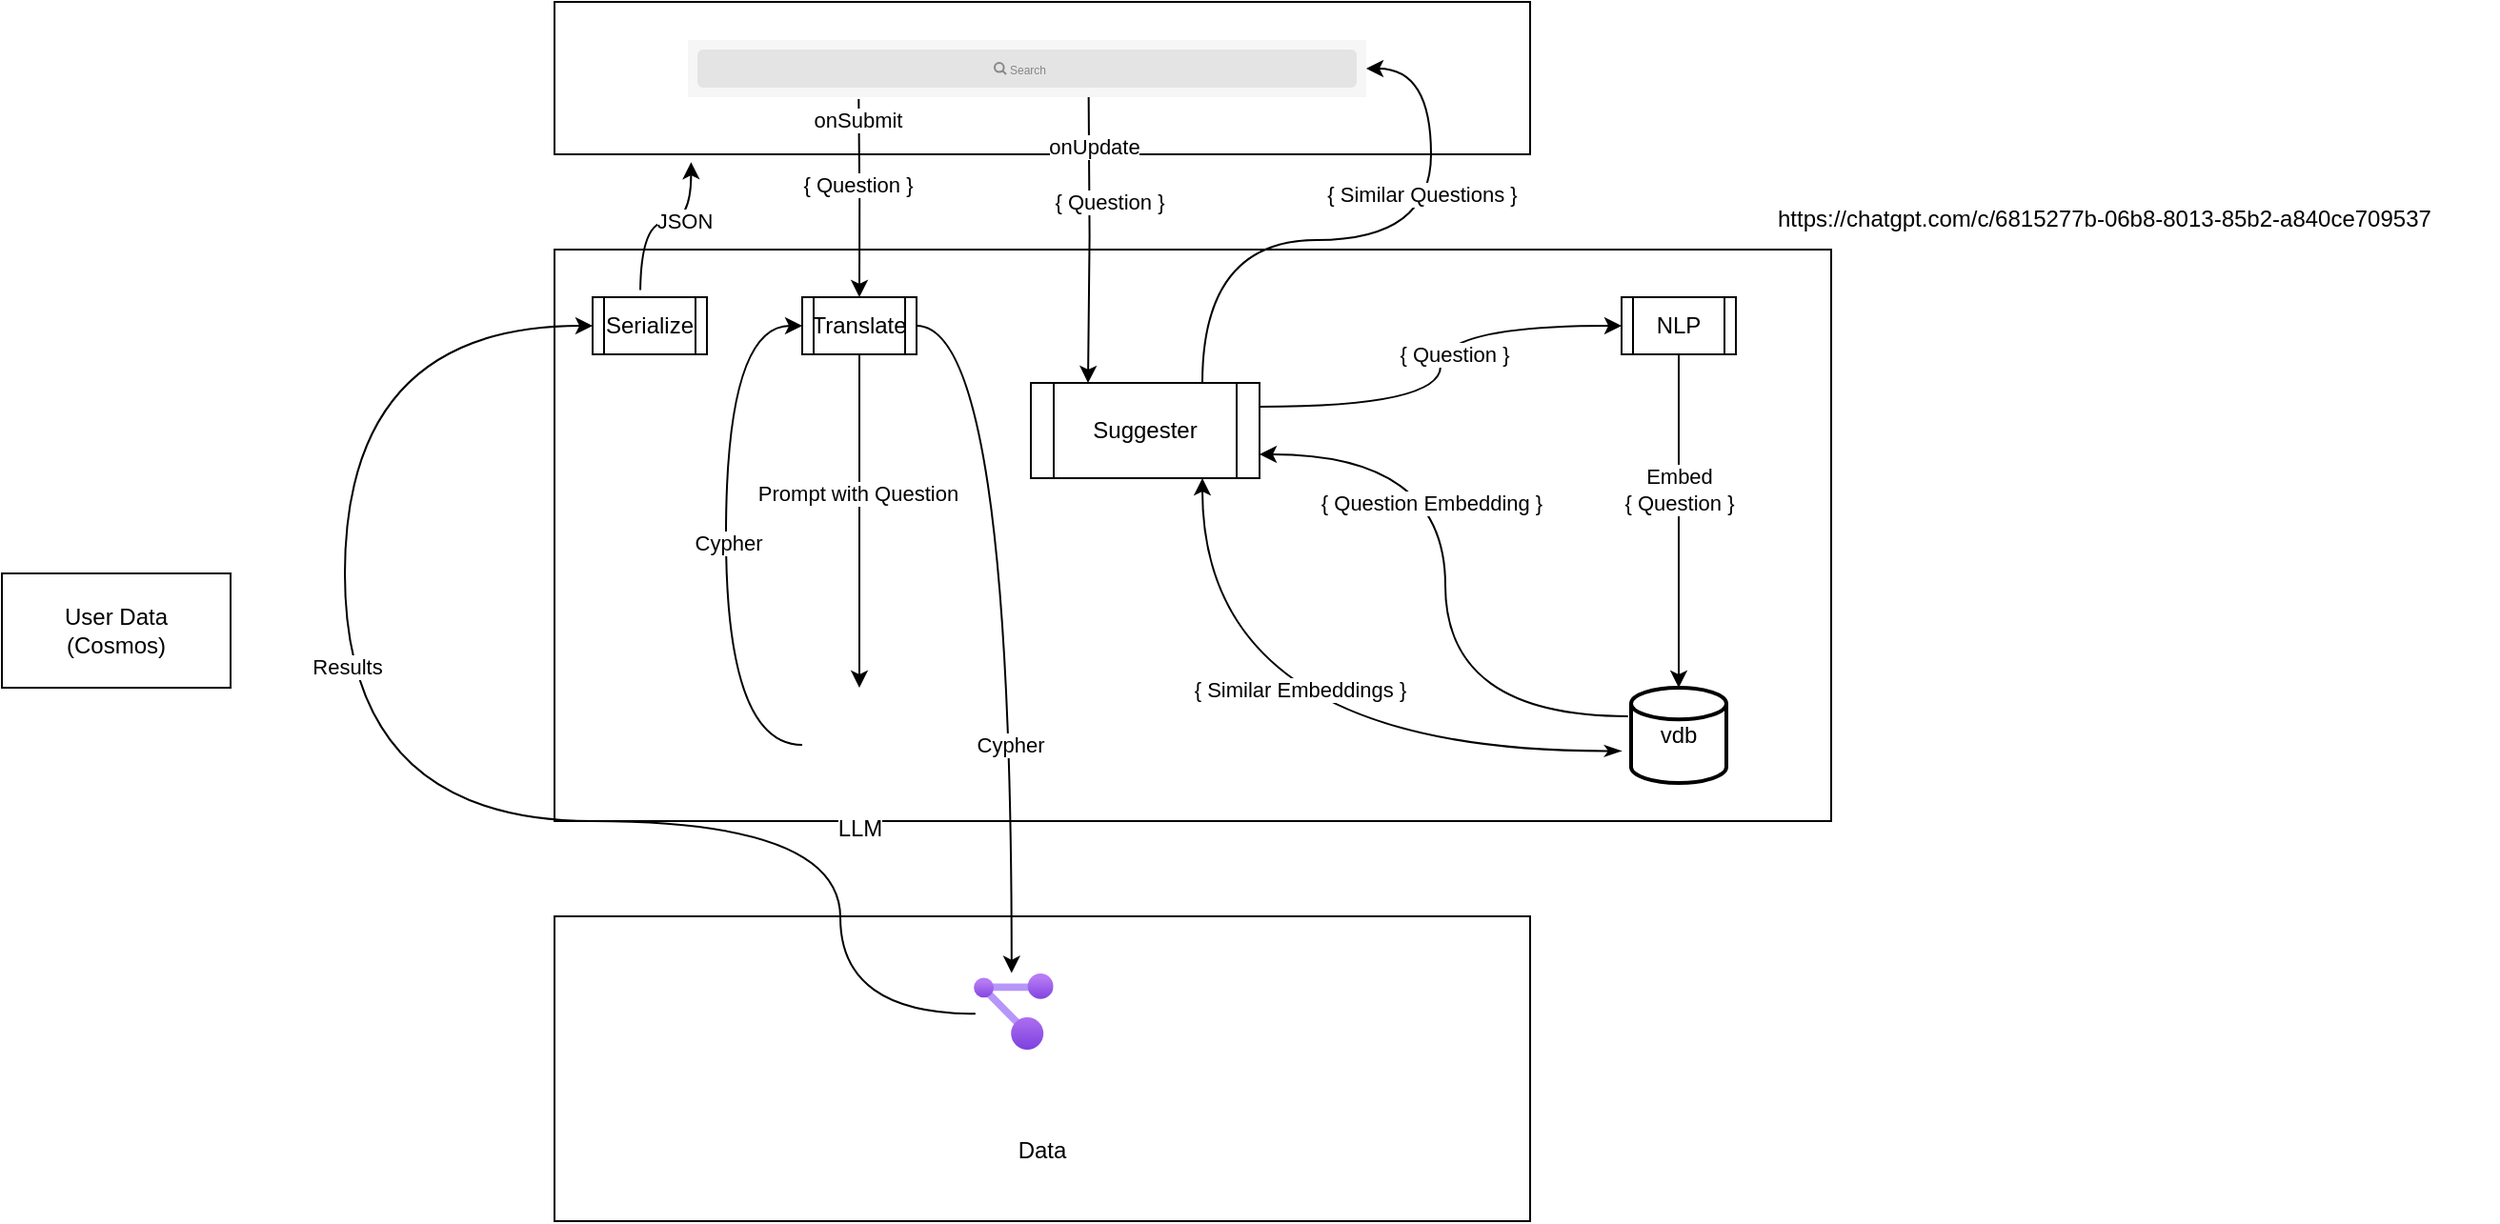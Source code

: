 <mxfile version="24.7.7">
  <diagram name="Page-1" id="0RhbtU0nEBAmv8wr0rxq">
    <mxGraphModel dx="2887" dy="743" grid="1" gridSize="10" guides="1" tooltips="1" connect="1" arrows="1" fold="1" page="1" pageScale="1" pageWidth="850" pageHeight="1100" math="0" shadow="0">
      <root>
        <mxCell id="0" />
        <mxCell id="1" parent="0" />
        <mxCell id="lYWV6Mn_xeqbXDkd3jMC-102" value="&lt;div&gt;&lt;br&gt;&lt;/div&gt;&lt;div&gt;&lt;br&gt;&lt;/div&gt;&lt;div&gt;&lt;br&gt;&lt;/div&gt;&lt;div&gt;&lt;br&gt;&lt;/div&gt;&lt;div&gt;&lt;br&gt;&lt;/div&gt;&lt;div&gt;&lt;br&gt;&lt;/div&gt;&lt;div&gt;Data&lt;/div&gt;" style="rounded=0;whiteSpace=wrap;html=1;" vertex="1" parent="1">
          <mxGeometry x="-160" y="670" width="512" height="160" as="geometry" />
        </mxCell>
        <mxCell id="lYWV6Mn_xeqbXDkd3jMC-16" value="" style="rounded=0;whiteSpace=wrap;html=1;" vertex="1" parent="1">
          <mxGeometry x="-160" y="190" width="512" height="80" as="geometry" />
        </mxCell>
        <mxCell id="lYWV6Mn_xeqbXDkd3jMC-17" value="&lt;div&gt;&lt;br&gt;&lt;/div&gt;&lt;div&gt;&lt;br&gt;&lt;/div&gt;" style="rounded=0;whiteSpace=wrap;html=1;" vertex="1" parent="1">
          <mxGeometry x="-160" y="320" width="670" height="300" as="geometry" />
        </mxCell>
        <mxCell id="lYWV6Mn_xeqbXDkd3jMC-21" value="User Data&lt;div&gt;(Cosmos)&lt;/div&gt;" style="rounded=0;whiteSpace=wrap;html=1;" vertex="1" parent="1">
          <mxGeometry x="-450" y="490" width="120" height="60" as="geometry" />
        </mxCell>
        <mxCell id="lYWV6Mn_xeqbXDkd3jMC-72" style="edgeStyle=orthogonalEdgeStyle;curved=1;rounded=0;orthogonalLoop=1;jettySize=auto;html=1;entryX=0.14;entryY=1.051;entryDx=0;entryDy=0;entryPerimeter=0;" edge="1" parent="1" target="lYWV6Mn_xeqbXDkd3jMC-16">
          <mxGeometry relative="1" as="geometry">
            <mxPoint x="-120" y="280" as="targetPoint" />
            <mxPoint x="-114.971" y="341.271" as="sourcePoint" />
          </mxGeometry>
        </mxCell>
        <mxCell id="lYWV6Mn_xeqbXDkd3jMC-73" value="JSON" style="edgeLabel;html=1;align=center;verticalAlign=middle;resizable=0;points=[];" vertex="1" connectable="0" parent="lYWV6Mn_xeqbXDkd3jMC-72">
          <mxGeometry x="0.239" y="1" relative="1" as="geometry">
            <mxPoint as="offset" />
          </mxGeometry>
        </mxCell>
        <mxCell id="lYWV6Mn_xeqbXDkd3jMC-19" style="edgeStyle=orthogonalEdgeStyle;rounded=0;orthogonalLoop=1;jettySize=auto;html=1;exitX=0.488;exitY=0.7;exitDx=0;exitDy=0;exitPerimeter=0;" edge="1" parent="1" target="lYWV6Mn_xeqbXDkd3jMC-96">
          <mxGeometry relative="1" as="geometry">
            <mxPoint x="-0.352" y="241" as="sourcePoint" />
            <mxPoint x="-96" y="345" as="targetPoint" />
          </mxGeometry>
        </mxCell>
        <mxCell id="lYWV6Mn_xeqbXDkd3jMC-111" value="{ Question }" style="edgeLabel;html=1;align=center;verticalAlign=middle;resizable=0;points=[];" vertex="1" connectable="0" parent="lYWV6Mn_xeqbXDkd3jMC-19">
          <mxGeometry x="-0.484" y="-1" relative="1" as="geometry">
            <mxPoint y="18" as="offset" />
          </mxGeometry>
        </mxCell>
        <mxCell id="lYWV6Mn_xeqbXDkd3jMC-154" value="onSubmit" style="edgeLabel;html=1;align=center;verticalAlign=middle;resizable=0;points=[];" vertex="1" connectable="0" parent="lYWV6Mn_xeqbXDkd3jMC-19">
          <mxGeometry x="-0.801" y="-1" relative="1" as="geometry">
            <mxPoint as="offset" />
          </mxGeometry>
        </mxCell>
        <mxCell id="lYWV6Mn_xeqbXDkd3jMC-80" style="edgeStyle=orthogonalEdgeStyle;curved=1;rounded=0;orthogonalLoop=1;jettySize=auto;html=1;entryX=0;entryY=0.5;entryDx=0;entryDy=0;exitX=0.022;exitY=0.529;exitDx=0;exitDy=0;exitPerimeter=0;" edge="1" parent="1" source="lYWV6Mn_xeqbXDkd3jMC-69" target="lYWV6Mn_xeqbXDkd3jMC-94">
          <mxGeometry relative="1" as="geometry">
            <mxPoint x="-140" y="360" as="targetPoint" />
            <Array as="points">
              <mxPoint x="-10" y="620" />
              <mxPoint x="-270" y="620" />
              <mxPoint x="-270" y="360" />
            </Array>
          </mxGeometry>
        </mxCell>
        <mxCell id="lYWV6Mn_xeqbXDkd3jMC-81" value="Results" style="edgeLabel;html=1;align=center;verticalAlign=middle;resizable=0;points=[];" vertex="1" connectable="0" parent="lYWV6Mn_xeqbXDkd3jMC-80">
          <mxGeometry x="0.149" y="-1" relative="1" as="geometry">
            <mxPoint y="-41" as="offset" />
          </mxGeometry>
        </mxCell>
        <mxCell id="lYWV6Mn_xeqbXDkd3jMC-69" value="" style="image;aspect=fixed;html=1;points=[];align=center;fontSize=12;image=img/lib/azure2/management_governance/Resource_Graph_Explorer.svg;" vertex="1" parent="1">
          <mxGeometry x="60" y="700" width="41.88" height="40" as="geometry" />
        </mxCell>
        <mxCell id="lYWV6Mn_xeqbXDkd3jMC-174" style="edgeStyle=orthogonalEdgeStyle;curved=1;rounded=0;orthogonalLoop=1;jettySize=auto;html=1;exitX=0;exitY=0.5;exitDx=0;exitDy=0;entryX=0;entryY=0.5;entryDx=0;entryDy=0;" edge="1" parent="1" source="lYWV6Mn_xeqbXDkd3jMC-86" target="lYWV6Mn_xeqbXDkd3jMC-96">
          <mxGeometry relative="1" as="geometry">
            <Array as="points">
              <mxPoint x="-70" y="580" />
              <mxPoint x="-70" y="360" />
            </Array>
          </mxGeometry>
        </mxCell>
        <mxCell id="lYWV6Mn_xeqbXDkd3jMC-176" value="Cypher" style="edgeLabel;html=1;align=center;verticalAlign=middle;resizable=0;points=[];" vertex="1" connectable="0" parent="lYWV6Mn_xeqbXDkd3jMC-174">
          <mxGeometry x="-0.028" y="-1" relative="1" as="geometry">
            <mxPoint as="offset" />
          </mxGeometry>
        </mxCell>
        <mxCell id="lYWV6Mn_xeqbXDkd3jMC-86" value="LLM" style="shape=image;html=1;verticalAlign=top;verticalLabelPosition=bottom;labelBackgroundColor=#ffffff;imageAspect=0;aspect=fixed;image=https://cdn4.iconfinder.com/data/icons/success-filloutline/64/brain-think-brainstorm-creative-idea-128.png" vertex="1" parent="1">
          <mxGeometry x="-30" y="550" width="60" height="60" as="geometry" />
        </mxCell>
        <mxCell id="lYWV6Mn_xeqbXDkd3jMC-94" value="Serialize" style="shape=process;whiteSpace=wrap;html=1;backgroundOutline=1;" vertex="1" parent="1">
          <mxGeometry x="-140" y="345" width="60" height="30" as="geometry" />
        </mxCell>
        <mxCell id="lYWV6Mn_xeqbXDkd3jMC-172" style="edgeStyle=orthogonalEdgeStyle;curved=1;rounded=0;orthogonalLoop=1;jettySize=auto;html=1;" edge="1" parent="1" source="lYWV6Mn_xeqbXDkd3jMC-96" target="lYWV6Mn_xeqbXDkd3jMC-86">
          <mxGeometry relative="1" as="geometry" />
        </mxCell>
        <mxCell id="lYWV6Mn_xeqbXDkd3jMC-175" value="Prompt with Question" style="edgeLabel;html=1;align=center;verticalAlign=middle;resizable=0;points=[];" vertex="1" connectable="0" parent="lYWV6Mn_xeqbXDkd3jMC-172">
          <mxGeometry x="-0.165" y="-1" relative="1" as="geometry">
            <mxPoint as="offset" />
          </mxGeometry>
        </mxCell>
        <mxCell id="lYWV6Mn_xeqbXDkd3jMC-96" value="Translate" style="shape=process;whiteSpace=wrap;html=1;backgroundOutline=1;" vertex="1" parent="1">
          <mxGeometry x="-30" y="345" width="60" height="30" as="geometry" />
        </mxCell>
        <mxCell id="lYWV6Mn_xeqbXDkd3jMC-104" style="edgeStyle=orthogonalEdgeStyle;rounded=0;orthogonalLoop=1;jettySize=auto;html=1;exitX=0.675;exitY=0.854;exitDx=0;exitDy=0;exitPerimeter=0;entryX=0.5;entryY=0;entryDx=0;entryDy=0;" edge="1" parent="1">
          <mxGeometry relative="1" as="geometry">
            <mxPoint x="120.3" y="235.62" as="sourcePoint" />
            <mxPoint x="120" y="390" as="targetPoint" />
          </mxGeometry>
        </mxCell>
        <mxCell id="lYWV6Mn_xeqbXDkd3jMC-112" value="{ Question }" style="edgeLabel;html=1;align=center;verticalAlign=middle;resizable=0;points=[];" vertex="1" connectable="0" parent="lYWV6Mn_xeqbXDkd3jMC-104">
          <mxGeometry x="-0.505" relative="1" as="geometry">
            <mxPoint x="10" y="21" as="offset" />
          </mxGeometry>
        </mxCell>
        <mxCell id="lYWV6Mn_xeqbXDkd3jMC-153" value="onUpdate" style="edgeLabel;html=1;align=center;verticalAlign=middle;resizable=0;points=[];" vertex="1" connectable="0" parent="lYWV6Mn_xeqbXDkd3jMC-104">
          <mxGeometry x="-0.796" y="-2" relative="1" as="geometry">
            <mxPoint x="4" y="14" as="offset" />
          </mxGeometry>
        </mxCell>
        <mxCell id="lYWV6Mn_xeqbXDkd3jMC-152" style="edgeStyle=orthogonalEdgeStyle;curved=1;rounded=0;orthogonalLoop=1;jettySize=auto;html=1;exitX=1;exitY=0.25;exitDx=0;exitDy=0;entryX=0;entryY=0.5;entryDx=0;entryDy=0;" edge="1" parent="1" source="lYWV6Mn_xeqbXDkd3jMC-106" target="lYWV6Mn_xeqbXDkd3jMC-134">
          <mxGeometry relative="1" as="geometry" />
        </mxCell>
        <mxCell id="lYWV6Mn_xeqbXDkd3jMC-157" value="{ Question }" style="edgeLabel;html=1;align=center;verticalAlign=middle;resizable=0;points=[];" vertex="1" connectable="0" parent="lYWV6Mn_xeqbXDkd3jMC-152">
          <mxGeometry x="0.036" y="-2" relative="1" as="geometry">
            <mxPoint x="5" y="-2" as="offset" />
          </mxGeometry>
        </mxCell>
        <mxCell id="lYWV6Mn_xeqbXDkd3jMC-155" style="edgeStyle=orthogonalEdgeStyle;curved=1;rounded=0;orthogonalLoop=1;jettySize=auto;html=1;exitX=0.75;exitY=0;exitDx=0;exitDy=0;entryX=1;entryY=0.5;entryDx=0;entryDy=0;" edge="1" parent="1" source="lYWV6Mn_xeqbXDkd3jMC-106" target="lYWV6Mn_xeqbXDkd3jMC-91">
          <mxGeometry relative="1" as="geometry">
            <Array as="points">
              <mxPoint x="180" y="315" />
              <mxPoint x="300" y="315" />
              <mxPoint x="300" y="225" />
            </Array>
          </mxGeometry>
        </mxCell>
        <mxCell id="lYWV6Mn_xeqbXDkd3jMC-106" value="Suggester" style="shape=process;whiteSpace=wrap;html=1;backgroundOutline=1;" vertex="1" parent="1">
          <mxGeometry x="90" y="390" width="120" height="50" as="geometry" />
        </mxCell>
        <mxCell id="lYWV6Mn_xeqbXDkd3jMC-91" value="" style="shape=rect;fillColor=#F6F6F6;strokeColor=none;" vertex="1" parent="1">
          <mxGeometry x="-90" y="210" width="356" height="30" as="geometry" />
        </mxCell>
        <mxCell id="lYWV6Mn_xeqbXDkd3jMC-92" value="" style="html=1;strokeWidth=1;shadow=0;dashed=0;shape=mxgraph.ios7ui.marginRect;rx=3;ry=3;rectMargin=5;fillColor=#E4E4E4;strokeColor=none;" vertex="1" parent="lYWV6Mn_xeqbXDkd3jMC-91">
          <mxGeometry width="356" height="30" as="geometry" />
        </mxCell>
        <mxCell id="lYWV6Mn_xeqbXDkd3jMC-93" value="Search" style="shape=mxgraph.ios7.icons.looking_glass;strokeColor=#878789;fillColor=none;fontColor=#878789;labelPosition=right;verticalLabelPosition=middle;align=left;verticalAlign=middle;fontSize=6;fontStyle=0;spacingTop=2;sketch=0;html=1;" vertex="1" parent="lYWV6Mn_xeqbXDkd3jMC-91">
          <mxGeometry x="0.5" y="0.5" width="6" height="6" relative="1" as="geometry">
            <mxPoint x="-17" y="-3" as="offset" />
          </mxGeometry>
        </mxCell>
        <mxCell id="lYWV6Mn_xeqbXDkd3jMC-165" style="edgeStyle=orthogonalEdgeStyle;curved=1;rounded=0;orthogonalLoop=1;jettySize=auto;html=1;exitX=-0.033;exitY=0.299;exitDx=0;exitDy=0;exitPerimeter=0;entryX=1;entryY=0.75;entryDx=0;entryDy=0;" edge="1" parent="1" source="lYWV6Mn_xeqbXDkd3jMC-114" target="lYWV6Mn_xeqbXDkd3jMC-106">
          <mxGeometry relative="1" as="geometry">
            <mxPoint x="220" y="428" as="targetPoint" />
          </mxGeometry>
        </mxCell>
        <mxCell id="lYWV6Mn_xeqbXDkd3jMC-166" value="{ Question Embedding }" style="edgeLabel;html=1;align=center;verticalAlign=middle;resizable=0;points=[];" vertex="1" connectable="0" parent="lYWV6Mn_xeqbXDkd3jMC-165">
          <mxGeometry x="0.192" y="2" relative="1" as="geometry">
            <mxPoint x="-6" y="-11" as="offset" />
          </mxGeometry>
        </mxCell>
        <mxCell id="lYWV6Mn_xeqbXDkd3jMC-169" style="edgeStyle=orthogonalEdgeStyle;curved=1;rounded=0;orthogonalLoop=1;jettySize=auto;html=1;exitX=-0.006;exitY=0.664;exitDx=0;exitDy=0;exitPerimeter=0;startArrow=classicThin;startFill=1;entryX=0.75;entryY=1;entryDx=0;entryDy=0;" edge="1" parent="1" target="lYWV6Mn_xeqbXDkd3jMC-106">
          <mxGeometry relative="1" as="geometry">
            <mxPoint x="400.0" y="583.2" as="sourcePoint" />
            <mxPoint x="145.3" y="440" as="targetPoint" />
            <Array as="points" />
          </mxGeometry>
        </mxCell>
        <mxCell id="lYWV6Mn_xeqbXDkd3jMC-170" value="{ Similar Embeddings }" style="edgeLabel;html=1;align=center;verticalAlign=middle;resizable=0;points=[];" vertex="1" connectable="0" parent="lYWV6Mn_xeqbXDkd3jMC-169">
          <mxGeometry x="-0.251" y="-22" relative="1" as="geometry">
            <mxPoint x="-33" y="-11" as="offset" />
          </mxGeometry>
        </mxCell>
        <mxCell id="lYWV6Mn_xeqbXDkd3jMC-114" value="vdb" style="strokeWidth=2;html=1;shape=mxgraph.flowchart.database;whiteSpace=wrap;" vertex="1" parent="1">
          <mxGeometry x="405" y="550" width="50" height="50" as="geometry" />
        </mxCell>
        <UserObject label="https://chatgpt.com/c/6815277b-06b8-8013-85b2-a840ce709537" link="https://chatgpt.com/c/6815277b-06b8-8013-85b2-a840ce709537" id="lYWV6Mn_xeqbXDkd3jMC-132">
          <mxCell style="text;whiteSpace=wrap;html=1;" vertex="1" parent="1">
            <mxGeometry x="480" y="290" width="380" height="40" as="geometry" />
          </mxCell>
        </UserObject>
        <mxCell id="lYWV6Mn_xeqbXDkd3jMC-134" value="NLP" style="shape=process;whiteSpace=wrap;html=1;backgroundOutline=1;" vertex="1" parent="1">
          <mxGeometry x="400" y="345" width="60" height="30" as="geometry" />
        </mxCell>
        <mxCell id="lYWV6Mn_xeqbXDkd3jMC-142" value="{ Similar Questions }" style="edgeLabel;html=1;align=center;verticalAlign=middle;resizable=0;points=[];" vertex="1" connectable="0" parent="1">
          <mxGeometry x="300.004" y="290.003" as="geometry">
            <mxPoint x="-5" y="1" as="offset" />
          </mxGeometry>
        </mxCell>
        <mxCell id="lYWV6Mn_xeqbXDkd3jMC-162" style="rounded=0;orthogonalLoop=1;jettySize=auto;html=1;entryX=0.5;entryY=0;entryDx=0;entryDy=0;entryPerimeter=0;" edge="1" parent="1" source="lYWV6Mn_xeqbXDkd3jMC-134" target="lYWV6Mn_xeqbXDkd3jMC-114">
          <mxGeometry relative="1" as="geometry" />
        </mxCell>
        <mxCell id="lYWV6Mn_xeqbXDkd3jMC-163" value="Embed&lt;div&gt;{ Question }&lt;/div&gt;" style="edgeLabel;html=1;align=center;verticalAlign=middle;resizable=0;points=[];" vertex="1" connectable="0" parent="lYWV6Mn_xeqbXDkd3jMC-162">
          <mxGeometry x="-0.191" relative="1" as="geometry">
            <mxPoint as="offset" />
          </mxGeometry>
        </mxCell>
        <mxCell id="lYWV6Mn_xeqbXDkd3jMC-177" style="edgeStyle=orthogonalEdgeStyle;curved=1;rounded=0;orthogonalLoop=1;jettySize=auto;html=1;entryX=0.475;entryY=-0.006;entryDx=0;entryDy=0;entryPerimeter=0;" edge="1" parent="1" source="lYWV6Mn_xeqbXDkd3jMC-96" target="lYWV6Mn_xeqbXDkd3jMC-69">
          <mxGeometry relative="1" as="geometry" />
        </mxCell>
        <mxCell id="lYWV6Mn_xeqbXDkd3jMC-178" value="Cypher" style="edgeLabel;html=1;align=center;verticalAlign=middle;resizable=0;points=[];" vertex="1" connectable="0" parent="lYWV6Mn_xeqbXDkd3jMC-177">
          <mxGeometry x="0.384" y="-1" relative="1" as="geometry">
            <mxPoint as="offset" />
          </mxGeometry>
        </mxCell>
      </root>
    </mxGraphModel>
  </diagram>
</mxfile>
